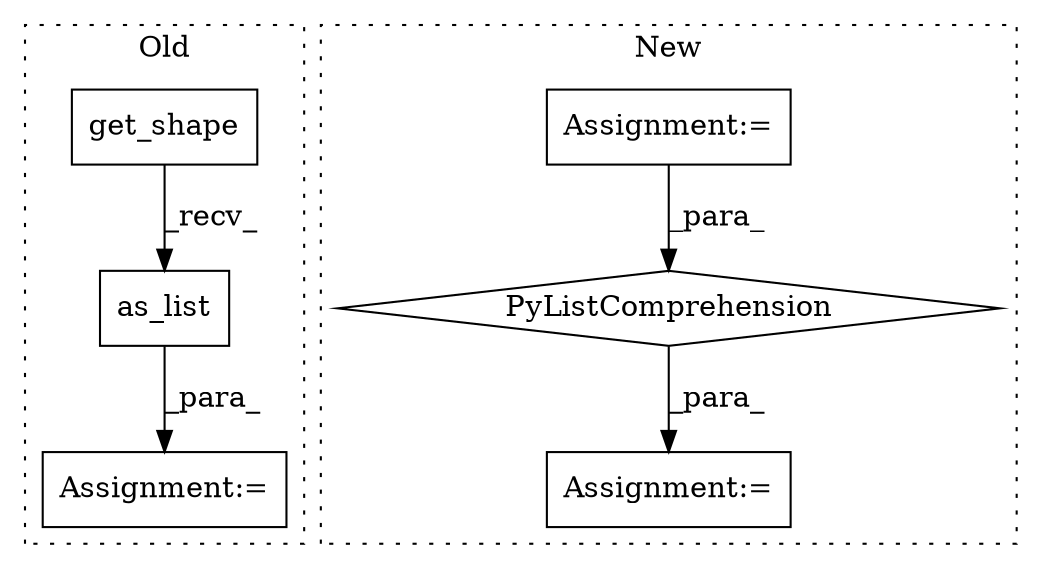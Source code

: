 digraph G {
subgraph cluster0 {
1 [label="as_list" a="32" s="2560" l="9" shape="box"];
3 [label="get_shape" a="32" s="2548" l="11" shape="box"];
5 [label="Assignment:=" a="7" s="2591" l="1" shape="box"];
label = "Old";
style="dotted";
}
subgraph cluster1 {
2 [label="PyListComprehension" a="109" s="2489" l="197" shape="diamond"];
4 [label="Assignment:=" a="7" s="2591" l="87" shape="box"];
6 [label="Assignment:=" a="7" s="2460" l="1" shape="box"];
label = "New";
style="dotted";
}
1 -> 5 [label="_para_"];
2 -> 6 [label="_para_"];
3 -> 1 [label="_recv_"];
4 -> 2 [label="_para_"];
}